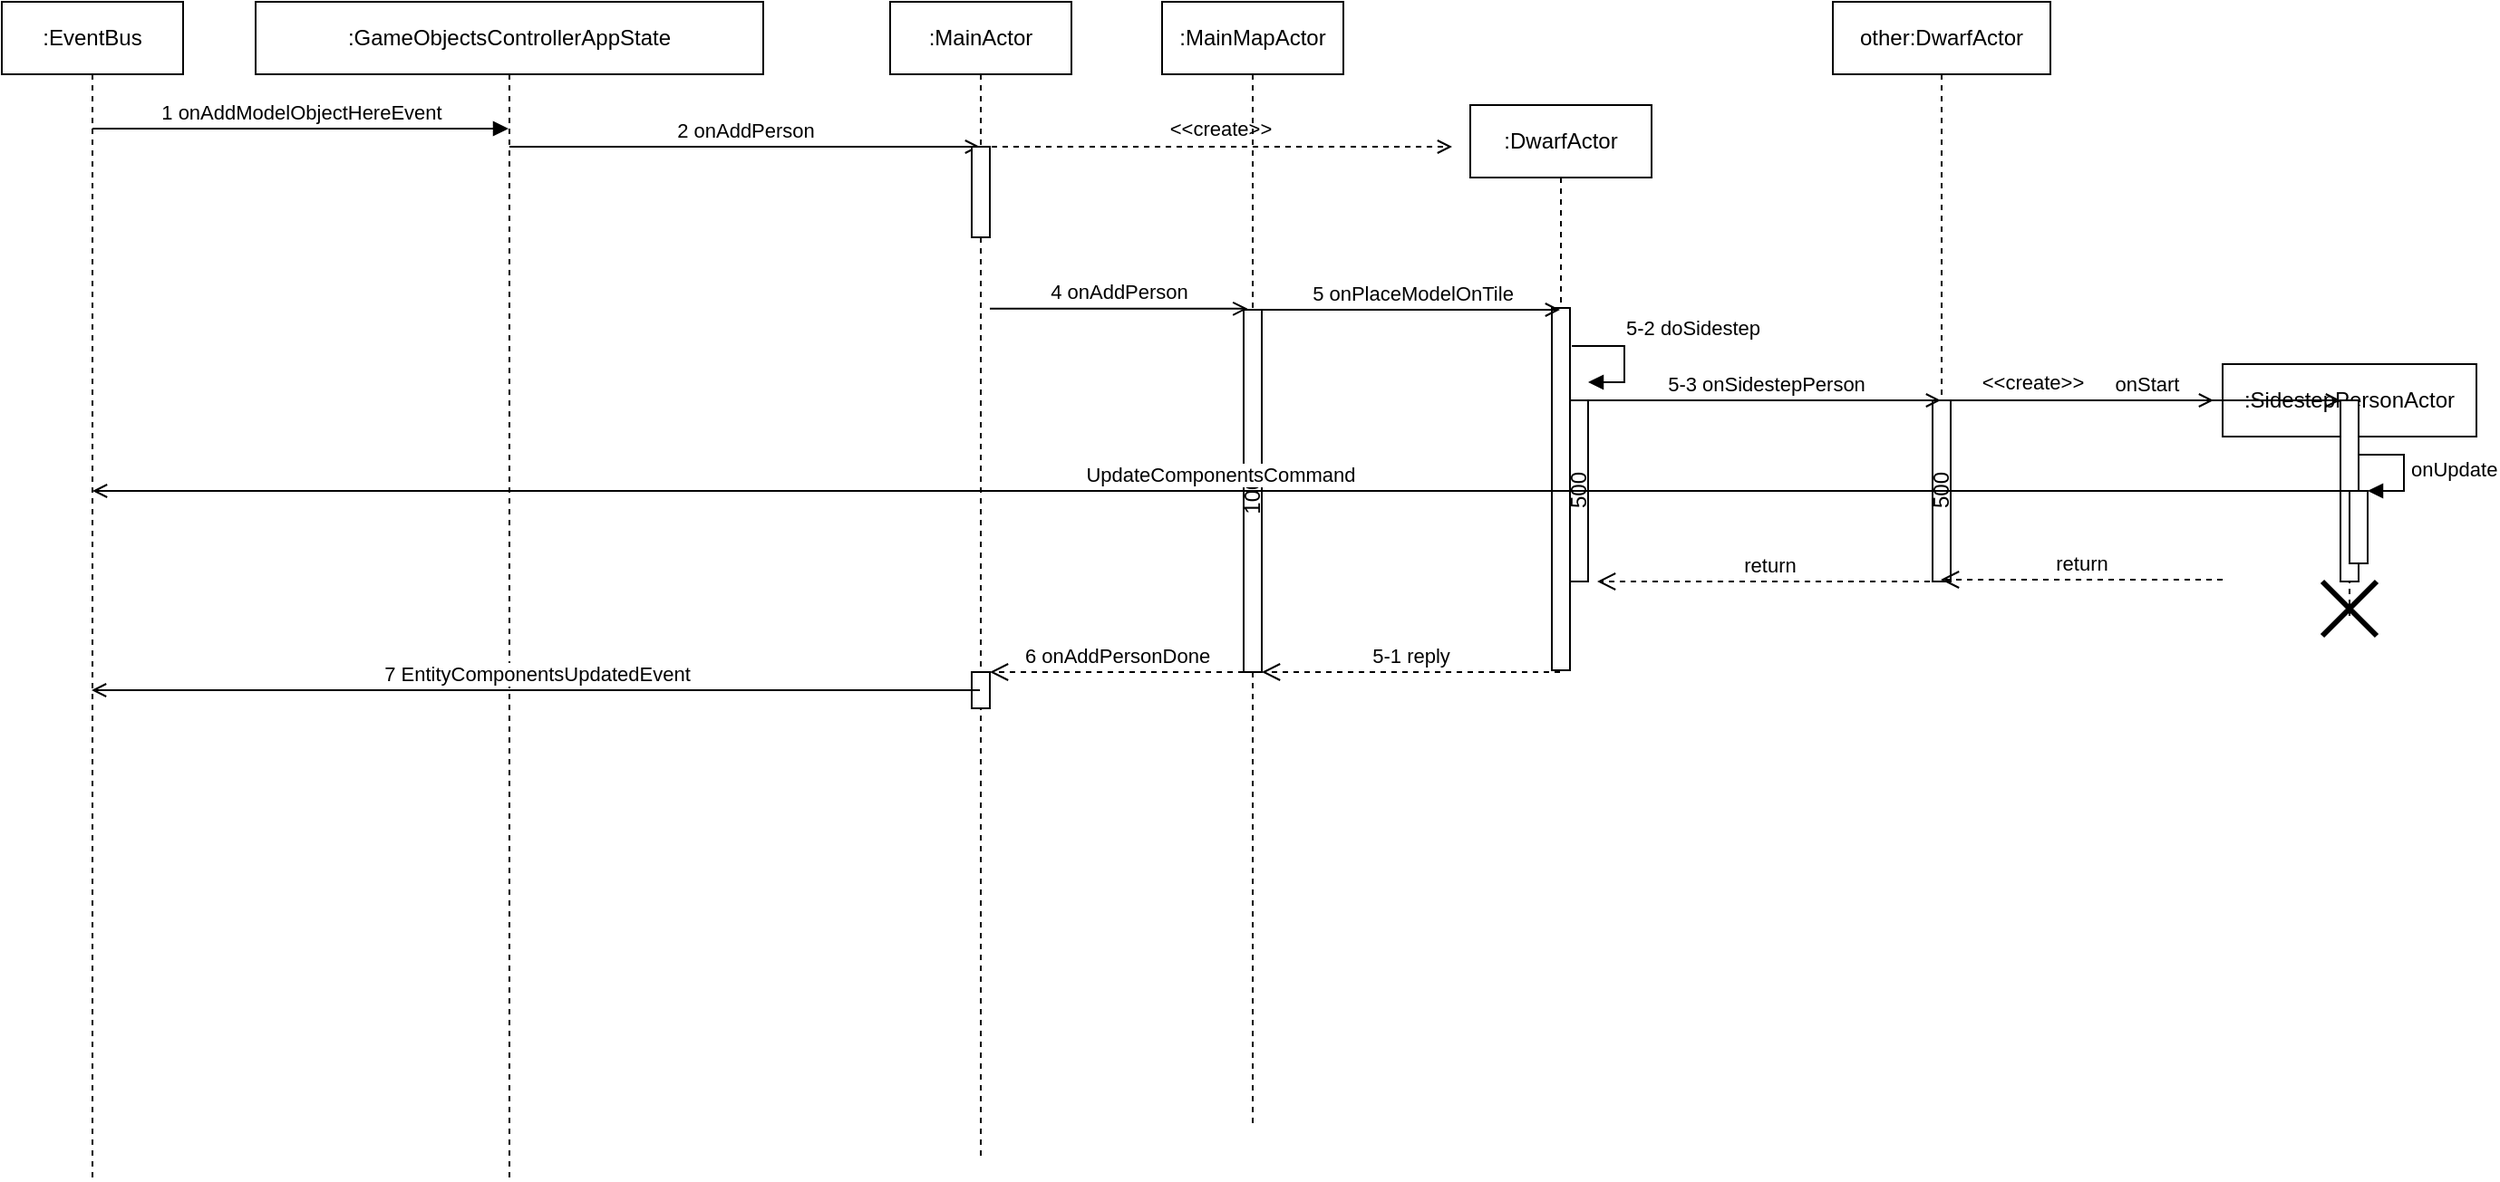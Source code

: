 <mxfile version="13.10.8" type="github">
  <diagram id="mwRPvrFVZOlBuPwCHFfu" name="Page-1">
    <mxGraphModel dx="1216" dy="767" grid="1" gridSize="10" guides="1" tooltips="1" connect="1" arrows="1" fold="1" page="1" pageScale="1" pageWidth="850" pageHeight="1100" math="0" shadow="0">
      <root>
        <mxCell id="0" />
        <mxCell id="1" parent="0" />
        <mxCell id="JBqMewsjoh2Xjb4oKNw--27" value="other:DwarfActor" style="shape=umlLifeline;perimeter=lifelinePerimeter;whiteSpace=wrap;html=1;container=1;collapsible=0;recursiveResize=0;outlineConnect=0;" parent="1" vertex="1">
          <mxGeometry x="1050" y="80" width="120" height="300" as="geometry" />
        </mxCell>
        <mxCell id="yVIWFzbhYNgj4kyHzftn-2" value="500" style="html=1;points=[];perimeter=orthogonalPerimeter;horizontal=0;" parent="JBqMewsjoh2Xjb4oKNw--27" vertex="1">
          <mxGeometry x="55" y="220" width="10" height="100" as="geometry" />
        </mxCell>
        <mxCell id="JBqMewsjoh2Xjb4oKNw--1" value=":GameObjectsControllerAppState" style="shape=umlLifeline;perimeter=lifelinePerimeter;whiteSpace=wrap;html=1;container=1;collapsible=0;recursiveResize=0;outlineConnect=0;" parent="1" vertex="1">
          <mxGeometry x="180" y="80" width="280" height="650" as="geometry" />
        </mxCell>
        <mxCell id="JBqMewsjoh2Xjb4oKNw--2" value=":EventBus" style="shape=umlLifeline;perimeter=lifelinePerimeter;whiteSpace=wrap;html=1;container=1;collapsible=0;recursiveResize=0;outlineConnect=0;" parent="1" vertex="1">
          <mxGeometry x="40" y="80" width="100" height="650" as="geometry" />
        </mxCell>
        <mxCell id="JBqMewsjoh2Xjb4oKNw--6" value="1 onAddModelObjectHereEvent" style="html=1;verticalAlign=bottom;endArrow=block;" parent="1" target="JBqMewsjoh2Xjb4oKNw--1" edge="1">
          <mxGeometry width="80" relative="1" as="geometry">
            <mxPoint x="90" y="150" as="sourcePoint" />
            <mxPoint x="170" y="150" as="targetPoint" />
          </mxGeometry>
        </mxCell>
        <mxCell id="yVIWFzbhYNgj4kyHzftn-15" value="&amp;lt;&amp;lt;create&amp;gt;&amp;gt;" style="edgeStyle=orthogonalEdgeStyle;rounded=0;orthogonalLoop=1;jettySize=auto;html=1;endArrow=open;endFill=0;dashed=1;" parent="1" source="JBqMewsjoh2Xjb4oKNw--7" edge="1">
          <mxGeometry x="0.002" y="10" relative="1" as="geometry">
            <mxPoint x="840" y="160" as="targetPoint" />
            <Array as="points">
              <mxPoint x="680" y="160" />
              <mxPoint x="680" y="160" />
            </Array>
            <mxPoint x="1" as="offset" />
          </mxGeometry>
        </mxCell>
        <mxCell id="JBqMewsjoh2Xjb4oKNw--7" value=":MainActor" style="shape=umlLifeline;perimeter=lifelinePerimeter;whiteSpace=wrap;html=1;container=1;collapsible=0;recursiveResize=0;outlineConnect=0;" parent="1" vertex="1">
          <mxGeometry x="530" y="80" width="100" height="640" as="geometry" />
        </mxCell>
        <mxCell id="JBqMewsjoh2Xjb4oKNw--20" value="" style="html=1;points=[];perimeter=orthogonalPerimeter;" parent="JBqMewsjoh2Xjb4oKNw--7" vertex="1">
          <mxGeometry x="45" y="370" width="10" height="20" as="geometry" />
        </mxCell>
        <mxCell id="JBqMewsjoh2Xjb4oKNw--8" value="2 onAddPerson" style="html=1;verticalAlign=bottom;endArrow=open;endFill=0;" parent="1" source="JBqMewsjoh2Xjb4oKNw--1" target="JBqMewsjoh2Xjb4oKNw--7" edge="1">
          <mxGeometry width="80" relative="1" as="geometry">
            <mxPoint x="380" y="150" as="sourcePoint" />
            <mxPoint x="460" y="150" as="targetPoint" />
            <Array as="points">
              <mxPoint x="510" y="160" />
            </Array>
          </mxGeometry>
        </mxCell>
        <mxCell id="JBqMewsjoh2Xjb4oKNw--9" value=":MainMapActor" style="shape=umlLifeline;perimeter=lifelinePerimeter;whiteSpace=wrap;html=1;container=1;collapsible=0;recursiveResize=0;outlineConnect=0;" parent="1" vertex="1">
          <mxGeometry x="680" y="80" width="100" height="620" as="geometry" />
        </mxCell>
        <mxCell id="JBqMewsjoh2Xjb4oKNw--15" value="1000" style="html=1;points=[];perimeter=orthogonalPerimeter;horizontal=0;" parent="JBqMewsjoh2Xjb4oKNw--9" vertex="1">
          <mxGeometry x="45" y="170" width="10" height="200" as="geometry" />
        </mxCell>
        <mxCell id="JBqMewsjoh2Xjb4oKNw--10" value=":DwarfActor" style="shape=umlLifeline;perimeter=lifelinePerimeter;whiteSpace=wrap;html=1;container=1;collapsible=0;recursiveResize=0;outlineConnect=0;" parent="1" vertex="1">
          <mxGeometry x="850" y="137" width="100" height="300" as="geometry" />
        </mxCell>
        <mxCell id="JBqMewsjoh2Xjb4oKNw--24" value="500" style="html=1;points=[];perimeter=orthogonalPerimeter;horizontal=0;" parent="JBqMewsjoh2Xjb4oKNw--10" vertex="1">
          <mxGeometry x="55" y="163" width="10" height="100" as="geometry" />
        </mxCell>
        <mxCell id="JBqMewsjoh2Xjb4oKNw--25" value="5-2 doSidestep" style="edgeStyle=orthogonalEdgeStyle;html=1;align=left;spacingLeft=2;endArrow=block;rounded=0;entryX=1;entryY=0;" parent="JBqMewsjoh2Xjb4oKNw--10" edge="1">
          <mxGeometry x="-0.261" y="10" relative="1" as="geometry">
            <mxPoint x="56" y="133" as="sourcePoint" />
            <Array as="points">
              <mxPoint x="56" y="133" />
              <mxPoint x="85" y="133" />
              <mxPoint x="85" y="153" />
            </Array>
            <mxPoint x="65" y="153" as="targetPoint" />
            <mxPoint as="offset" />
          </mxGeometry>
        </mxCell>
        <mxCell id="JBqMewsjoh2Xjb4oKNw--26" value="" style="html=1;points=[];perimeter=orthogonalPerimeter;" parent="JBqMewsjoh2Xjb4oKNw--10" vertex="1">
          <mxGeometry x="45" y="112" width="10" height="200" as="geometry" />
        </mxCell>
        <mxCell id="JBqMewsjoh2Xjb4oKNw--12" value="4 onAddPerson" style="html=1;verticalAlign=bottom;endArrow=open;endFill=0;entryX=0.219;entryY=-0.003;entryDx=0;entryDy=0;entryPerimeter=0;" parent="1" target="JBqMewsjoh2Xjb4oKNw--15" edge="1">
          <mxGeometry width="80" relative="1" as="geometry">
            <mxPoint x="585" y="249.4" as="sourcePoint" />
            <mxPoint x="720" y="240" as="targetPoint" />
            <Array as="points" />
          </mxGeometry>
        </mxCell>
        <mxCell id="JBqMewsjoh2Xjb4oKNw--13" value="5 onPlaceModelOnTile" style="html=1;verticalAlign=bottom;endArrow=open;endFill=0;" parent="1" edge="1">
          <mxGeometry width="80" relative="1" as="geometry">
            <mxPoint x="735" y="250" as="sourcePoint" />
            <mxPoint x="899.5" y="250" as="targetPoint" />
            <Array as="points">
              <mxPoint x="800" y="250" />
            </Array>
          </mxGeometry>
        </mxCell>
        <mxCell id="JBqMewsjoh2Xjb4oKNw--14" value="5-1 reply" style="html=1;verticalAlign=bottom;endArrow=open;dashed=1;endSize=8;" parent="1" edge="1">
          <mxGeometry relative="1" as="geometry">
            <mxPoint x="899.5" y="450" as="sourcePoint" />
            <mxPoint x="735" y="450" as="targetPoint" />
            <Array as="points">
              <mxPoint x="800" y="450" />
            </Array>
          </mxGeometry>
        </mxCell>
        <mxCell id="JBqMewsjoh2Xjb4oKNw--17" value="6 onAddPersonDone" style="html=1;verticalAlign=bottom;endArrow=open;dashed=1;endSize=8;" parent="1" target="JBqMewsjoh2Xjb4oKNw--20" edge="1">
          <mxGeometry relative="1" as="geometry">
            <mxPoint x="725" y="450" as="sourcePoint" />
            <mxPoint x="620" y="370" as="targetPoint" />
          </mxGeometry>
        </mxCell>
        <mxCell id="JBqMewsjoh2Xjb4oKNw--19" value="7 EntityComponentsUpdatedEvent" style="html=1;verticalAlign=bottom;endArrow=open;endFill=0;" parent="1" edge="1">
          <mxGeometry width="80" relative="1" as="geometry">
            <mxPoint x="579.5" y="460" as="sourcePoint" />
            <mxPoint x="89.5" y="460" as="targetPoint" />
            <Array as="points">
              <mxPoint x="400" y="460" />
            </Array>
          </mxGeometry>
        </mxCell>
        <mxCell id="JBqMewsjoh2Xjb4oKNw--31" value="" style="html=1;points=[];perimeter=orthogonalPerimeter;" parent="1" vertex="1">
          <mxGeometry x="575" y="160" width="10" height="50" as="geometry" />
        </mxCell>
        <mxCell id="JBqMewsjoh2Xjb4oKNw--32" value="5-3 onSidestepPerson" style="html=1;verticalAlign=bottom;endArrow=open;endFill=0;" parent="1" edge="1">
          <mxGeometry width="80" relative="1" as="geometry">
            <mxPoint x="915" y="300" as="sourcePoint" />
            <mxPoint x="1109.5" y="300" as="targetPoint" />
          </mxGeometry>
        </mxCell>
        <mxCell id="yVIWFzbhYNgj4kyHzftn-3" value="return" style="html=1;verticalAlign=bottom;endArrow=open;dashed=1;endSize=8;" parent="1" edge="1">
          <mxGeometry relative="1" as="geometry">
            <mxPoint x="1109.5" y="400" as="sourcePoint" />
            <mxPoint x="920" y="400" as="targetPoint" />
          </mxGeometry>
        </mxCell>
        <mxCell id="yVIWFzbhYNgj4kyHzftn-4" value=":SidestepPersonActor" style="shape=umlLifeline;perimeter=lifelinePerimeter;whiteSpace=wrap;html=1;container=1;collapsible=0;recursiveResize=0;outlineConnect=0;fillColor=none;" parent="1" vertex="1">
          <mxGeometry x="1265" y="280" width="140" height="140" as="geometry" />
        </mxCell>
        <mxCell id="yVIWFzbhYNgj4kyHzftn-12" value="" style="shape=umlDestroy;whiteSpace=wrap;html=1;strokeWidth=3;fillColor=#ffffff;" parent="yVIWFzbhYNgj4kyHzftn-4" vertex="1">
          <mxGeometry x="55" y="120" width="30" height="30" as="geometry" />
        </mxCell>
        <mxCell id="yVIWFzbhYNgj4kyHzftn-6" value="" style="html=1;points=[];perimeter=orthogonalPerimeter;" parent="yVIWFzbhYNgj4kyHzftn-4" vertex="1">
          <mxGeometry x="65" y="20" width="10" height="100" as="geometry" />
        </mxCell>
        <mxCell id="yVIWFzbhYNgj4kyHzftn-7" value="onStart" style="html=1;verticalAlign=bottom;endArrow=open;entryX=0;entryY=0;endFill=0;" parent="1" source="yVIWFzbhYNgj4kyHzftn-2" target="yVIWFzbhYNgj4kyHzftn-6" edge="1">
          <mxGeometry relative="1" as="geometry">
            <mxPoint x="1109.071" y="300" as="sourcePoint" />
          </mxGeometry>
        </mxCell>
        <mxCell id="yVIWFzbhYNgj4kyHzftn-8" value="return" style="html=1;verticalAlign=bottom;endArrow=open;dashed=1;endSize=8;exitX=0;exitY=0.95;" parent="1" edge="1">
          <mxGeometry relative="1" as="geometry">
            <mxPoint x="1109.5" y="399" as="targetPoint" />
            <mxPoint x="1265" y="399" as="sourcePoint" />
          </mxGeometry>
        </mxCell>
        <mxCell id="yVIWFzbhYNgj4kyHzftn-10" value="" style="html=1;points=[];perimeter=orthogonalPerimeter;fillColor=#ffffff;" parent="1" vertex="1">
          <mxGeometry x="1335" y="350" width="10" height="40" as="geometry" />
        </mxCell>
        <mxCell id="yVIWFzbhYNgj4kyHzftn-11" value="onUpdate" style="edgeStyle=orthogonalEdgeStyle;html=1;align=left;spacingLeft=2;endArrow=block;rounded=0;entryX=1;entryY=0;" parent="1" target="yVIWFzbhYNgj4kyHzftn-10" edge="1">
          <mxGeometry relative="1" as="geometry">
            <mxPoint x="1340" y="330" as="sourcePoint" />
            <Array as="points">
              <mxPoint x="1365" y="330" />
            </Array>
          </mxGeometry>
        </mxCell>
        <mxCell id="yVIWFzbhYNgj4kyHzftn-17" value="&amp;lt;&amp;lt;create&amp;gt;&amp;gt;" style="edgeStyle=orthogonalEdgeStyle;rounded=0;orthogonalLoop=1;jettySize=auto;html=1;endArrow=open;endFill=0;dashed=1;" parent="1" edge="1">
          <mxGeometry x="-0.329" y="10" relative="1" as="geometry">
            <mxPoint x="1109.5" y="300" as="sourcePoint" />
            <mxPoint x="1260" y="300" as="targetPoint" />
            <Array as="points">
              <mxPoint x="1170" y="300" />
              <mxPoint x="1170" y="300" />
            </Array>
            <mxPoint as="offset" />
          </mxGeometry>
        </mxCell>
        <mxCell id="yVIWFzbhYNgj4kyHzftn-18" value="UpdateComponentsCommand" style="html=1;verticalAlign=bottom;endArrow=open;endFill=0;" parent="1" source="yVIWFzbhYNgj4kyHzftn-4" target="JBqMewsjoh2Xjb4oKNw--2" edge="1">
          <mxGeometry width="80" relative="1" as="geometry">
            <mxPoint x="1180" y="350" as="sourcePoint" />
            <mxPoint x="470" y="280" as="targetPoint" />
          </mxGeometry>
        </mxCell>
      </root>
    </mxGraphModel>
  </diagram>
</mxfile>
